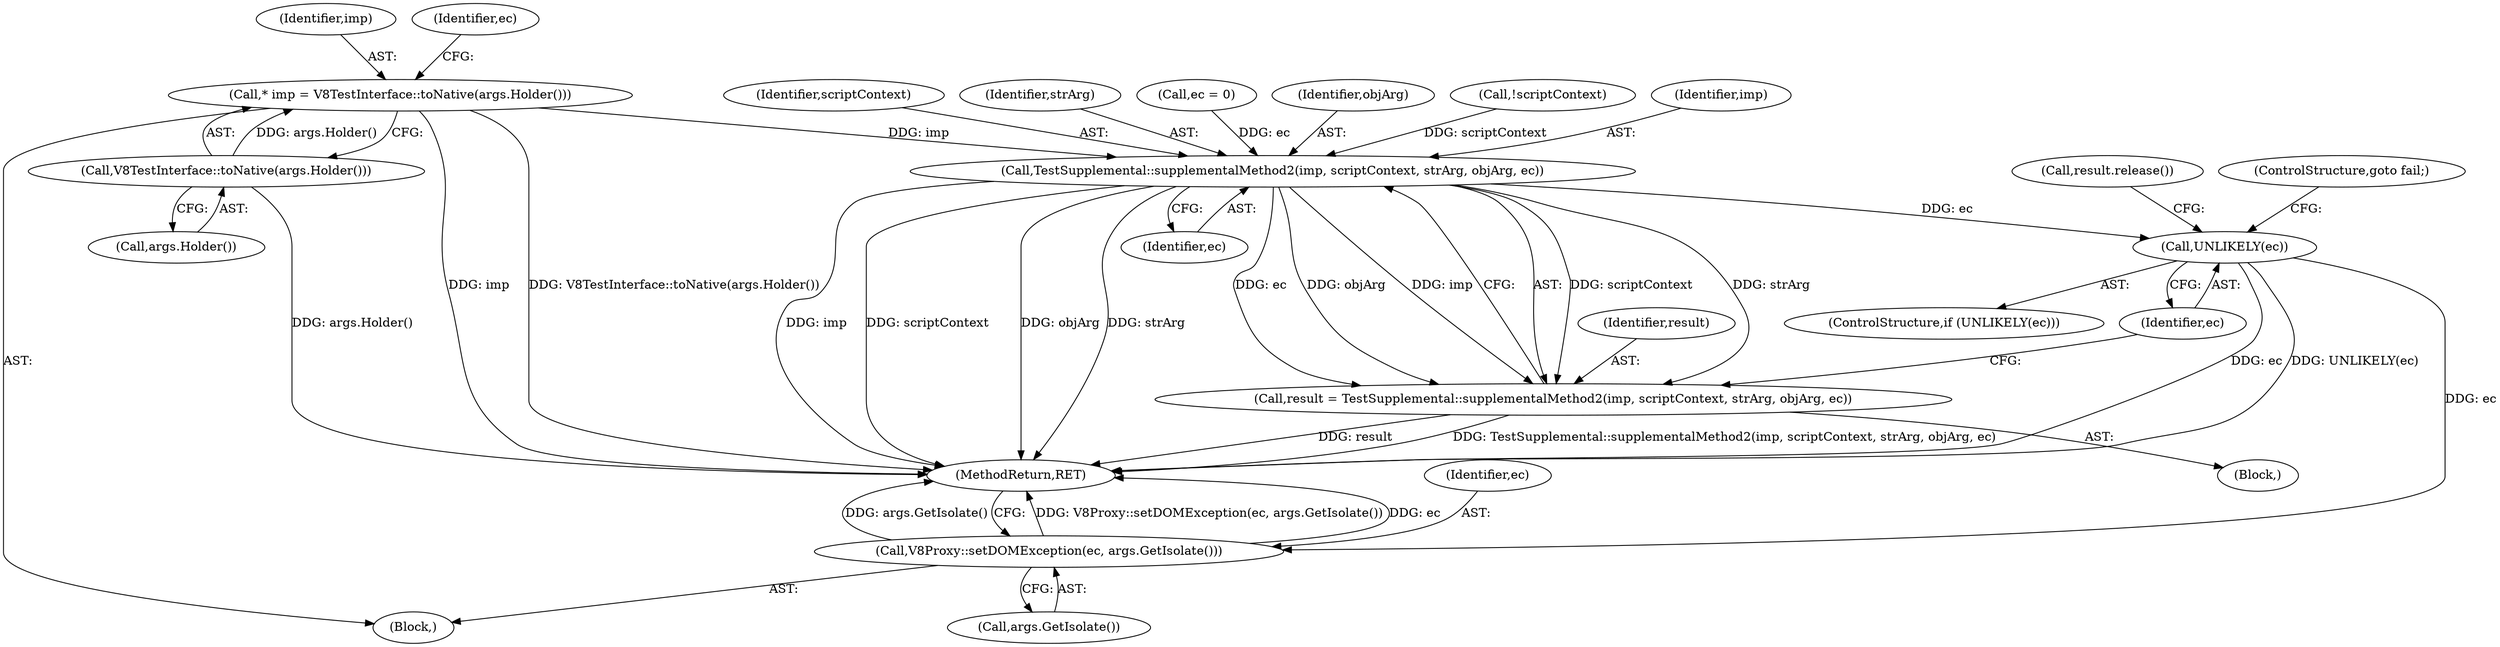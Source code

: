 digraph "0_Chrome_e9372a1bfd3588a80fcf49aa07321f0971dd6091_7@pointer" {
"1000113" [label="(Call,* imp = V8TestInterface::toNative(args.Holder()))"];
"1000115" [label="(Call,V8TestInterface::toNative(args.Holder()))"];
"1000134" [label="(Call,TestSupplemental::supplementalMethod2(imp, scriptContext, strArg, objArg, ec))"];
"1000132" [label="(Call,result = TestSupplemental::supplementalMethod2(imp, scriptContext, strArg, objArg, ec))"];
"1000141" [label="(Call,UNLIKELY(ec))"];
"1000149" [label="(Call,V8Proxy::setDOMException(ec, args.GetIsolate()))"];
"1000116" [label="(Call,args.Holder())"];
"1000133" [label="(Identifier,result)"];
"1000143" [label="(ControlStructure,goto fail;)"];
"1000114" [label="(Identifier,imp)"];
"1000137" [label="(Identifier,strArg)"];
"1000150" [label="(Identifier,ec)"];
"1000141" [label="(Call,UNLIKELY(ec))"];
"1000134" [label="(Call,TestSupplemental::supplementalMethod2(imp, scriptContext, strArg, objArg, ec))"];
"1000118" [label="(Call,ec = 0)"];
"1000152" [label="(MethodReturn,RET)"];
"1000115" [label="(Call,V8TestInterface::toNative(args.Holder()))"];
"1000119" [label="(Identifier,ec)"];
"1000142" [label="(Identifier,ec)"];
"1000140" [label="(ControlStructure,if (UNLIKELY(ec)))"];
"1000138" [label="(Identifier,objArg)"];
"1000127" [label="(Call,!scriptContext)"];
"1000135" [label="(Identifier,imp)"];
"1000146" [label="(Call,result.release())"];
"1000121" [label="(Block,)"];
"1000139" [label="(Identifier,ec)"];
"1000102" [label="(Block,)"];
"1000113" [label="(Call,* imp = V8TestInterface::toNative(args.Holder()))"];
"1000149" [label="(Call,V8Proxy::setDOMException(ec, args.GetIsolate()))"];
"1000132" [label="(Call,result = TestSupplemental::supplementalMethod2(imp, scriptContext, strArg, objArg, ec))"];
"1000151" [label="(Call,args.GetIsolate())"];
"1000136" [label="(Identifier,scriptContext)"];
"1000113" -> "1000102"  [label="AST: "];
"1000113" -> "1000115"  [label="CFG: "];
"1000114" -> "1000113"  [label="AST: "];
"1000115" -> "1000113"  [label="AST: "];
"1000119" -> "1000113"  [label="CFG: "];
"1000113" -> "1000152"  [label="DDG: imp"];
"1000113" -> "1000152"  [label="DDG: V8TestInterface::toNative(args.Holder())"];
"1000115" -> "1000113"  [label="DDG: args.Holder()"];
"1000113" -> "1000134"  [label="DDG: imp"];
"1000115" -> "1000116"  [label="CFG: "];
"1000116" -> "1000115"  [label="AST: "];
"1000115" -> "1000152"  [label="DDG: args.Holder()"];
"1000134" -> "1000132"  [label="AST: "];
"1000134" -> "1000139"  [label="CFG: "];
"1000135" -> "1000134"  [label="AST: "];
"1000136" -> "1000134"  [label="AST: "];
"1000137" -> "1000134"  [label="AST: "];
"1000138" -> "1000134"  [label="AST: "];
"1000139" -> "1000134"  [label="AST: "];
"1000132" -> "1000134"  [label="CFG: "];
"1000134" -> "1000152"  [label="DDG: imp"];
"1000134" -> "1000152"  [label="DDG: scriptContext"];
"1000134" -> "1000152"  [label="DDG: objArg"];
"1000134" -> "1000152"  [label="DDG: strArg"];
"1000134" -> "1000132"  [label="DDG: scriptContext"];
"1000134" -> "1000132"  [label="DDG: strArg"];
"1000134" -> "1000132"  [label="DDG: ec"];
"1000134" -> "1000132"  [label="DDG: objArg"];
"1000134" -> "1000132"  [label="DDG: imp"];
"1000127" -> "1000134"  [label="DDG: scriptContext"];
"1000118" -> "1000134"  [label="DDG: ec"];
"1000134" -> "1000141"  [label="DDG: ec"];
"1000132" -> "1000121"  [label="AST: "];
"1000133" -> "1000132"  [label="AST: "];
"1000142" -> "1000132"  [label="CFG: "];
"1000132" -> "1000152"  [label="DDG: result"];
"1000132" -> "1000152"  [label="DDG: TestSupplemental::supplementalMethod2(imp, scriptContext, strArg, objArg, ec)"];
"1000141" -> "1000140"  [label="AST: "];
"1000141" -> "1000142"  [label="CFG: "];
"1000142" -> "1000141"  [label="AST: "];
"1000143" -> "1000141"  [label="CFG: "];
"1000146" -> "1000141"  [label="CFG: "];
"1000141" -> "1000152"  [label="DDG: ec"];
"1000141" -> "1000152"  [label="DDG: UNLIKELY(ec)"];
"1000141" -> "1000149"  [label="DDG: ec"];
"1000149" -> "1000102"  [label="AST: "];
"1000149" -> "1000151"  [label="CFG: "];
"1000150" -> "1000149"  [label="AST: "];
"1000151" -> "1000149"  [label="AST: "];
"1000152" -> "1000149"  [label="CFG: "];
"1000149" -> "1000152"  [label="DDG: V8Proxy::setDOMException(ec, args.GetIsolate())"];
"1000149" -> "1000152"  [label="DDG: ec"];
"1000149" -> "1000152"  [label="DDG: args.GetIsolate()"];
}
